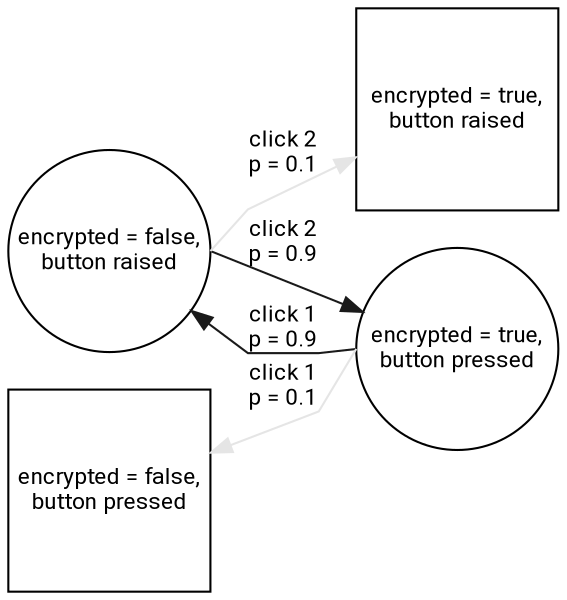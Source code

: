 digraph "02-simple-boolean-with-confusion" {
  splines = polyline;
  rankdir = LR;
  node [
    shape = circle
    fontname = "Roboto"
    fontsize = 11
    width = 1.35
    margin = 0
  ];
  edge [
    fontname = "Roboto"
    fontsize = 11
  ];

  off [
    label = "encrypted = false,\nbutton raised"
  ];
  on [
    label = "encrypted = true,\nbutton pressed"
  ];

  subgraph { rank = same; on_confused; off; };
  subgraph { rank = same; off_confused; on; };

  off_confused [
    label = "encrypted = true,\nbutton raised"
    shape = square
  ];
  on_confused [
    label = "encrypted = false,\nbutton pressed"
    shape = square
  ];

  off:e -> off_confused [
    label = "click 2\np = 0.1"
    color = grey90, weight = 1
  ];
  off:e -> on [
    label = "click 2\np = 0.9"
    color = grey10, weight = 9
  ];

  on:w -> on_confused [
    label = "click 1\np = 0.1"
    color = grey90, weight = 1
  ];
  on:w -> off [
    label = "click 1\np = 0.9"
    color = grey10, weight = 9
  ];
}
